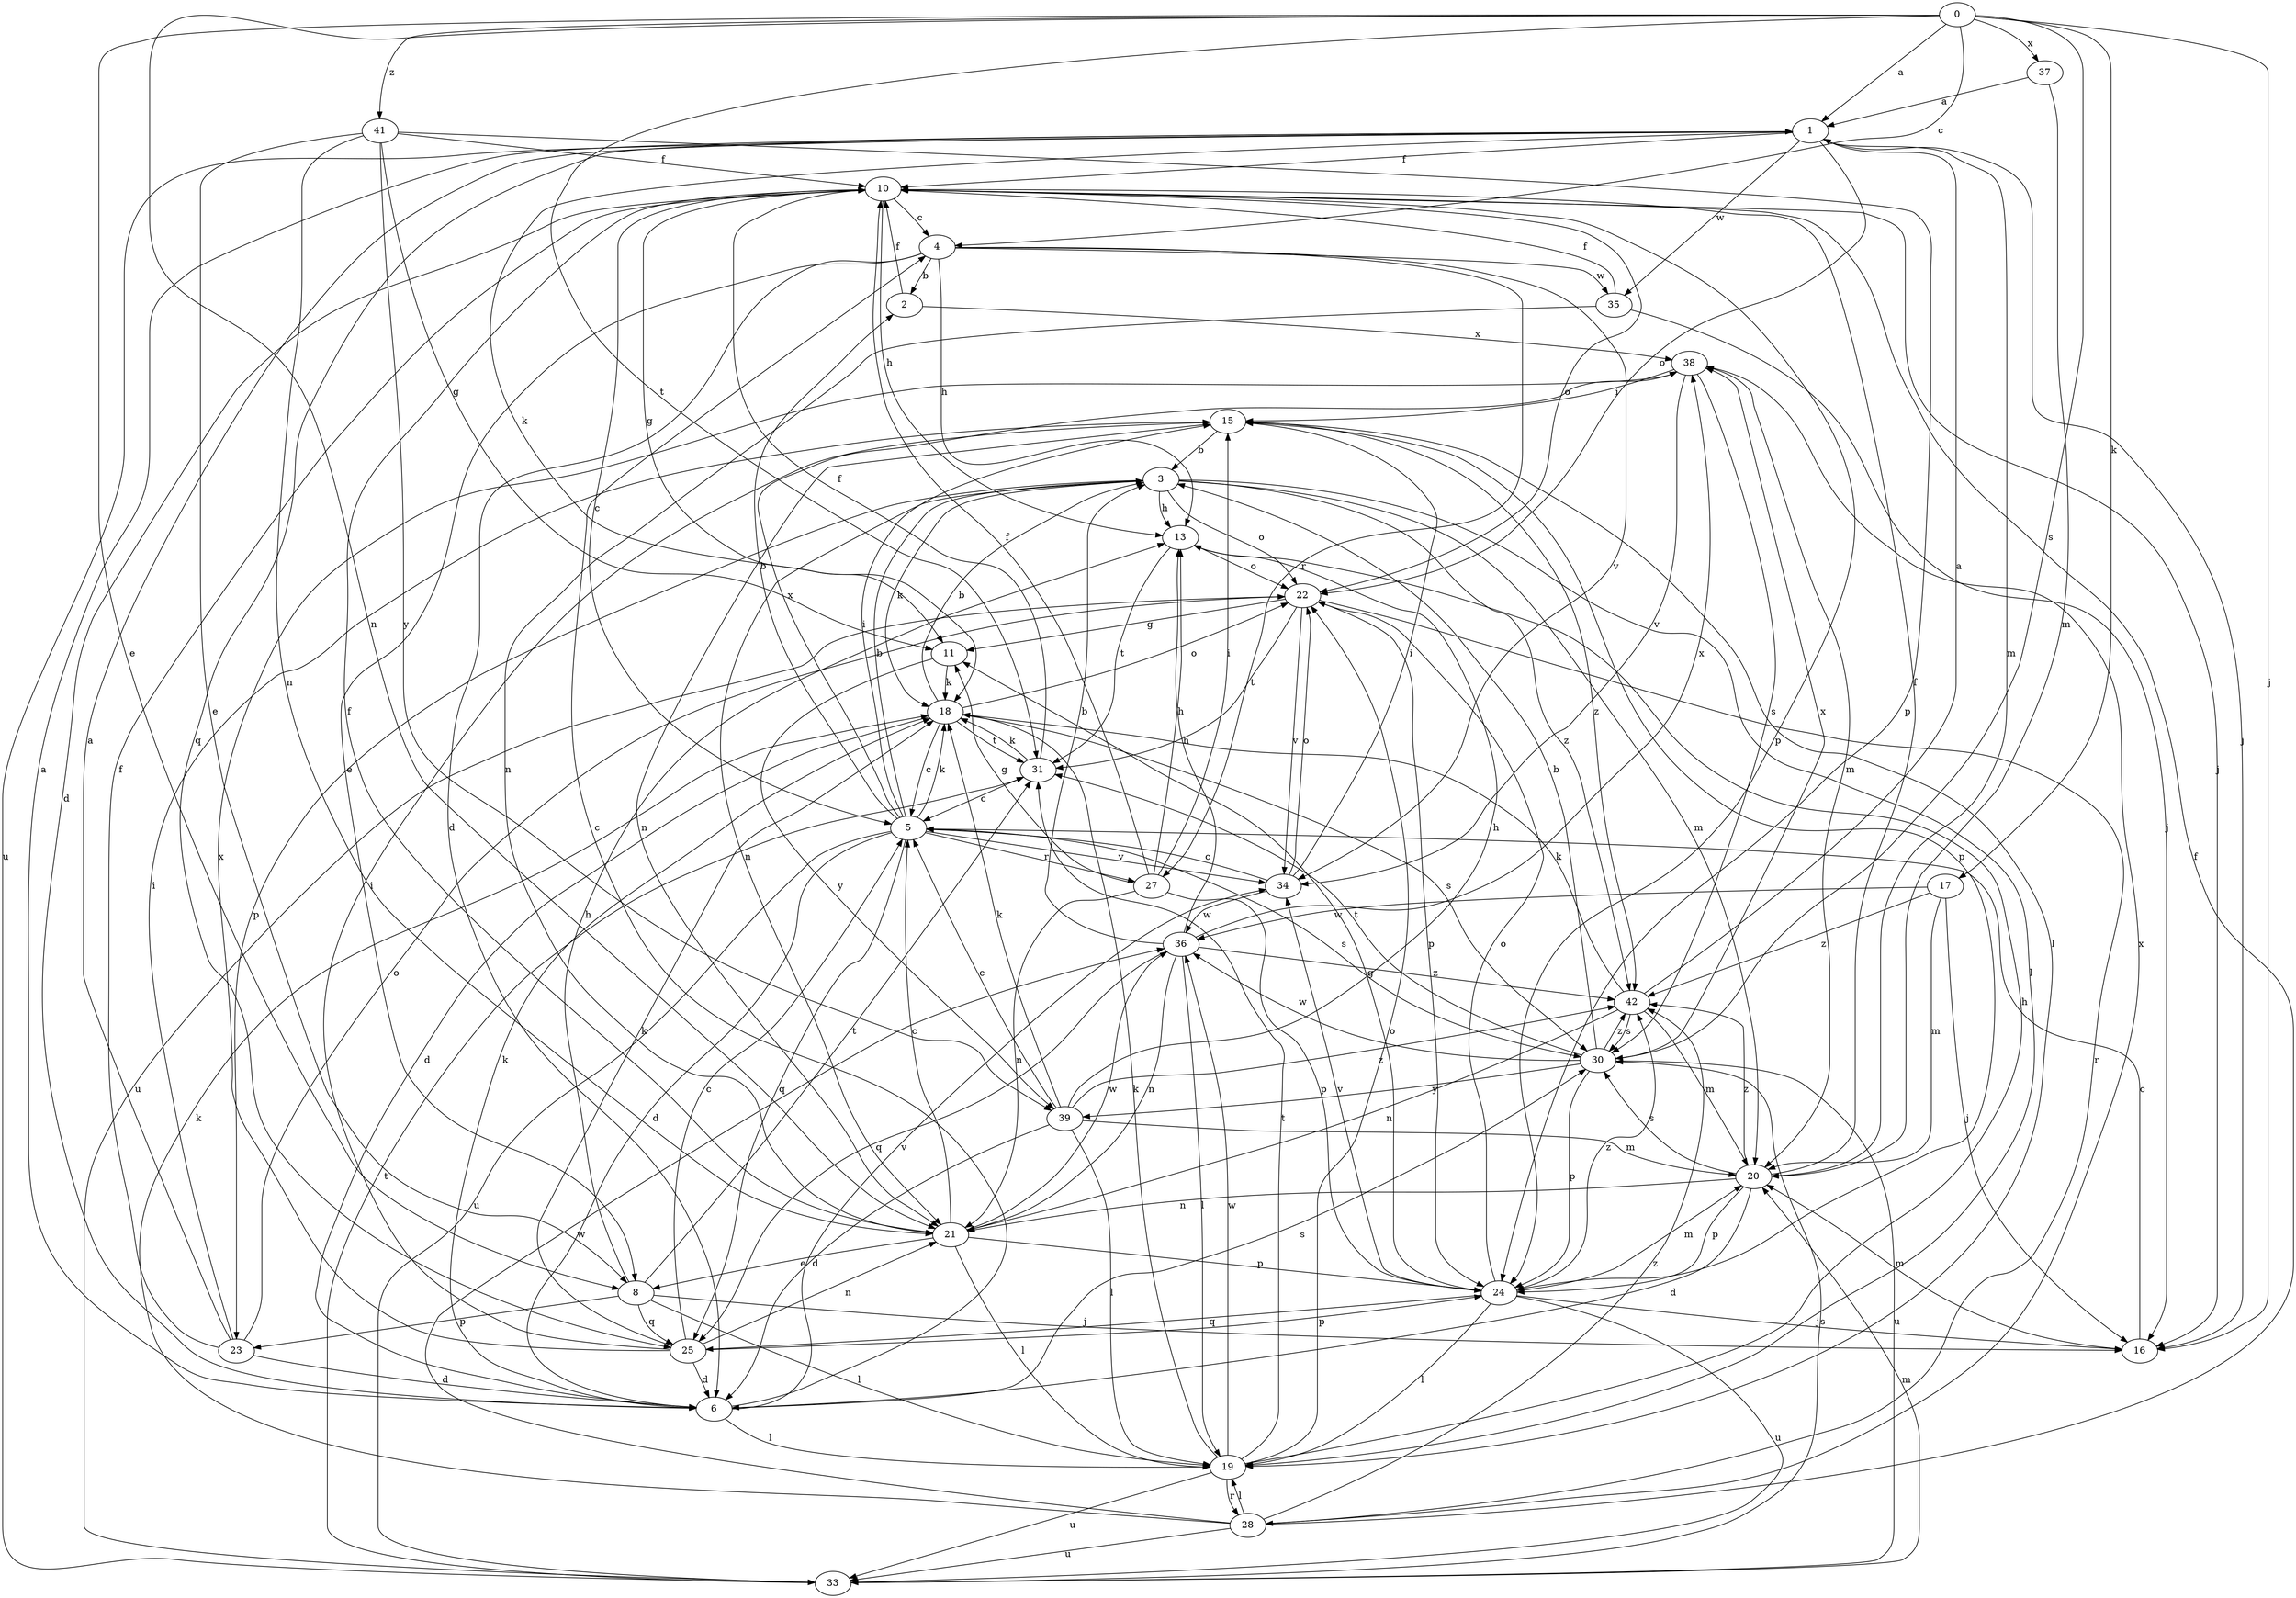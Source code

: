 strict digraph  {
0;
1;
2;
3;
4;
5;
6;
8;
10;
11;
13;
15;
16;
17;
18;
19;
20;
21;
22;
23;
24;
25;
27;
28;
30;
31;
33;
34;
35;
36;
37;
38;
39;
41;
42;
0 -> 1  [label=a];
0 -> 4  [label=c];
0 -> 8  [label=e];
0 -> 16  [label=j];
0 -> 17  [label=k];
0 -> 21  [label=n];
0 -> 30  [label=s];
0 -> 31  [label=t];
0 -> 37  [label=x];
0 -> 41  [label=z];
1 -> 10  [label=f];
1 -> 16  [label=j];
1 -> 18  [label=k];
1 -> 20  [label=m];
1 -> 22  [label=o];
1 -> 25  [label=q];
1 -> 33  [label=u];
1 -> 35  [label=w];
2 -> 10  [label=f];
2 -> 38  [label=x];
3 -> 13  [label=h];
3 -> 18  [label=k];
3 -> 19  [label=l];
3 -> 20  [label=m];
3 -> 21  [label=n];
3 -> 22  [label=o];
3 -> 23  [label=p];
3 -> 42  [label=z];
4 -> 2  [label=b];
4 -> 6  [label=d];
4 -> 8  [label=e];
4 -> 13  [label=h];
4 -> 27  [label=r];
4 -> 34  [label=v];
4 -> 35  [label=w];
5 -> 2  [label=b];
5 -> 3  [label=b];
5 -> 6  [label=d];
5 -> 15  [label=i];
5 -> 18  [label=k];
5 -> 25  [label=q];
5 -> 27  [label=r];
5 -> 30  [label=s];
5 -> 33  [label=u];
5 -> 34  [label=v];
5 -> 38  [label=x];
6 -> 1  [label=a];
6 -> 4  [label=c];
6 -> 18  [label=k];
6 -> 19  [label=l];
6 -> 30  [label=s];
6 -> 34  [label=v];
8 -> 13  [label=h];
8 -> 16  [label=j];
8 -> 19  [label=l];
8 -> 23  [label=p];
8 -> 25  [label=q];
8 -> 31  [label=t];
10 -> 4  [label=c];
10 -> 5  [label=c];
10 -> 6  [label=d];
10 -> 11  [label=g];
10 -> 13  [label=h];
10 -> 16  [label=j];
10 -> 22  [label=o];
10 -> 24  [label=p];
11 -> 18  [label=k];
11 -> 39  [label=y];
13 -> 22  [label=o];
13 -> 31  [label=t];
15 -> 3  [label=b];
15 -> 19  [label=l];
15 -> 21  [label=n];
15 -> 24  [label=p];
15 -> 42  [label=z];
16 -> 5  [label=c];
16 -> 20  [label=m];
17 -> 16  [label=j];
17 -> 20  [label=m];
17 -> 36  [label=w];
17 -> 42  [label=z];
18 -> 3  [label=b];
18 -> 5  [label=c];
18 -> 6  [label=d];
18 -> 22  [label=o];
18 -> 30  [label=s];
18 -> 31  [label=t];
19 -> 13  [label=h];
19 -> 18  [label=k];
19 -> 22  [label=o];
19 -> 28  [label=r];
19 -> 31  [label=t];
19 -> 33  [label=u];
19 -> 36  [label=w];
20 -> 6  [label=d];
20 -> 10  [label=f];
20 -> 21  [label=n];
20 -> 24  [label=p];
20 -> 30  [label=s];
20 -> 42  [label=z];
21 -> 5  [label=c];
21 -> 8  [label=e];
21 -> 10  [label=f];
21 -> 19  [label=l];
21 -> 24  [label=p];
21 -> 36  [label=w];
22 -> 11  [label=g];
22 -> 24  [label=p];
22 -> 28  [label=r];
22 -> 31  [label=t];
22 -> 33  [label=u];
22 -> 34  [label=v];
23 -> 1  [label=a];
23 -> 6  [label=d];
23 -> 10  [label=f];
23 -> 15  [label=i];
23 -> 22  [label=o];
24 -> 11  [label=g];
24 -> 16  [label=j];
24 -> 19  [label=l];
24 -> 20  [label=m];
24 -> 22  [label=o];
24 -> 25  [label=q];
24 -> 33  [label=u];
24 -> 34  [label=v];
24 -> 42  [label=z];
25 -> 5  [label=c];
25 -> 6  [label=d];
25 -> 15  [label=i];
25 -> 18  [label=k];
25 -> 21  [label=n];
25 -> 24  [label=p];
25 -> 38  [label=x];
27 -> 10  [label=f];
27 -> 11  [label=g];
27 -> 13  [label=h];
27 -> 15  [label=i];
27 -> 21  [label=n];
27 -> 24  [label=p];
28 -> 10  [label=f];
28 -> 18  [label=k];
28 -> 19  [label=l];
28 -> 33  [label=u];
28 -> 36  [label=w];
28 -> 38  [label=x];
28 -> 42  [label=z];
30 -> 3  [label=b];
30 -> 24  [label=p];
30 -> 31  [label=t];
30 -> 33  [label=u];
30 -> 36  [label=w];
30 -> 38  [label=x];
30 -> 39  [label=y];
30 -> 42  [label=z];
31 -> 5  [label=c];
31 -> 10  [label=f];
31 -> 18  [label=k];
33 -> 20  [label=m];
33 -> 30  [label=s];
33 -> 31  [label=t];
34 -> 5  [label=c];
34 -> 15  [label=i];
34 -> 22  [label=o];
34 -> 36  [label=w];
35 -> 10  [label=f];
35 -> 16  [label=j];
35 -> 21  [label=n];
36 -> 3  [label=b];
36 -> 13  [label=h];
36 -> 19  [label=l];
36 -> 21  [label=n];
36 -> 25  [label=q];
36 -> 38  [label=x];
36 -> 42  [label=z];
37 -> 1  [label=a];
37 -> 20  [label=m];
38 -> 15  [label=i];
38 -> 20  [label=m];
38 -> 30  [label=s];
38 -> 34  [label=v];
39 -> 5  [label=c];
39 -> 6  [label=d];
39 -> 13  [label=h];
39 -> 18  [label=k];
39 -> 19  [label=l];
39 -> 20  [label=m];
39 -> 42  [label=z];
41 -> 8  [label=e];
41 -> 10  [label=f];
41 -> 11  [label=g];
41 -> 21  [label=n];
41 -> 24  [label=p];
41 -> 39  [label=y];
42 -> 1  [label=a];
42 -> 18  [label=k];
42 -> 20  [label=m];
42 -> 21  [label=n];
42 -> 30  [label=s];
}
